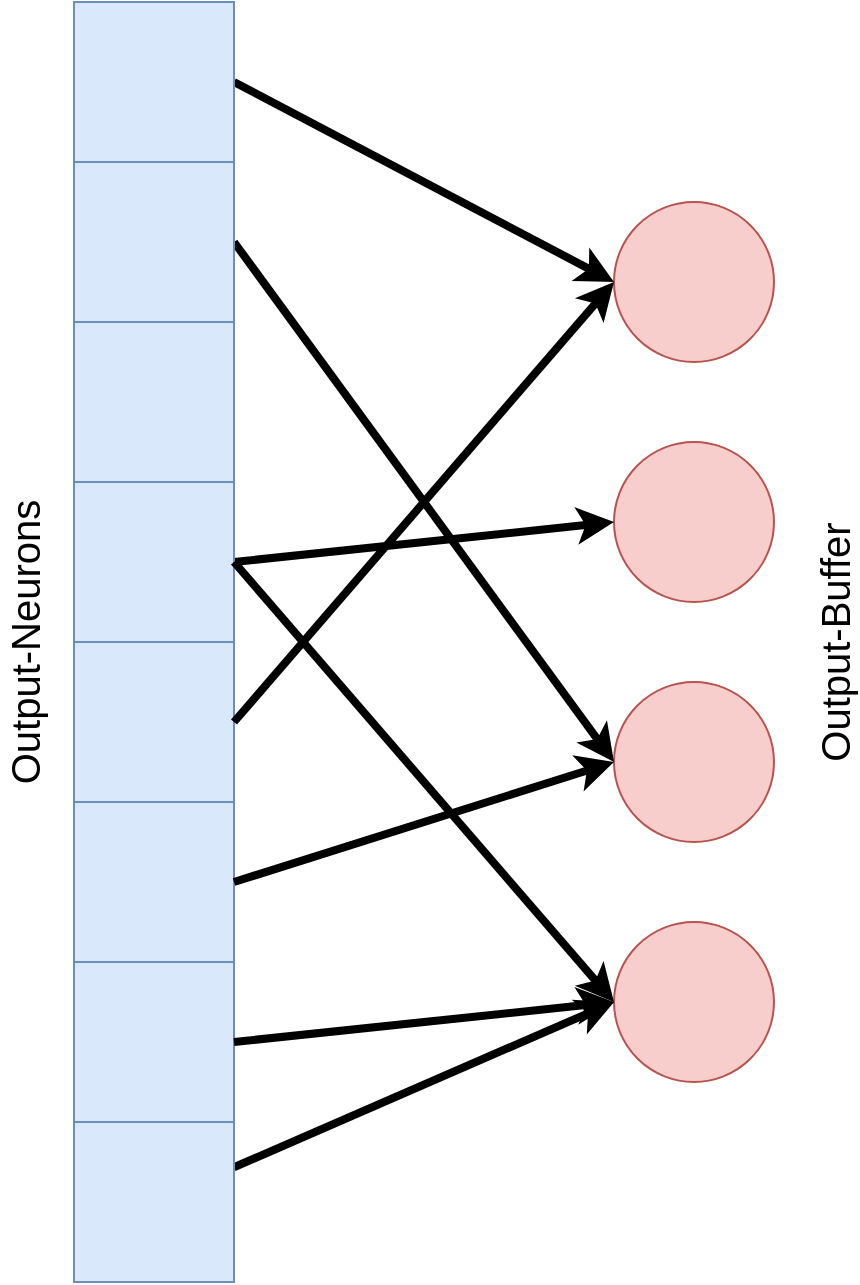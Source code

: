 <mxfile version="14.5.1" type="device"><diagram id="OQZuqcp_8239pFmZ13Y8" name="Seite-1"><mxGraphModel dx="2204" dy="1854" grid="1" gridSize="10" guides="1" tooltips="1" connect="1" arrows="1" fold="1" page="1" pageScale="1" pageWidth="827" pageHeight="1169" math="0" shadow="0"><root><mxCell id="0"/><mxCell id="1" parent="0"/><mxCell id="2UOvDye4_De3YVCHm_nH-61" value="" style="ellipse;whiteSpace=wrap;html=1;aspect=fixed;fillColor=#f8cecc;strokeColor=#b85450;" parent="1" vertex="1"><mxGeometry x="470" y="160" width="80" height="80" as="geometry"/></mxCell><mxCell id="2UOvDye4_De3YVCHm_nH-62" value="" style="ellipse;whiteSpace=wrap;html=1;aspect=fixed;fillColor=#f8cecc;strokeColor=#b85450;" parent="1" vertex="1"><mxGeometry x="470" y="280" width="80" height="80" as="geometry"/></mxCell><mxCell id="2UOvDye4_De3YVCHm_nH-63" value="" style="ellipse;whiteSpace=wrap;html=1;aspect=fixed;fillColor=#f8cecc;strokeColor=#b85450;" parent="1" vertex="1"><mxGeometry x="470" y="400" width="80" height="80" as="geometry"/></mxCell><mxCell id="2UOvDye4_De3YVCHm_nH-64" value="" style="ellipse;whiteSpace=wrap;html=1;aspect=fixed;fillColor=#f8cecc;strokeColor=#b85450;" parent="1" vertex="1"><mxGeometry x="470" y="520" width="80" height="80" as="geometry"/></mxCell><mxCell id="2UOvDye4_De3YVCHm_nH-71" style="edgeStyle=none;rounded=0;orthogonalLoop=1;jettySize=auto;html=1;entryX=0;entryY=0.5;entryDx=0;entryDy=0;strokeWidth=4;exitX=1;exitY=0.5;exitDx=0;exitDy=0;" parent="1" source="fKbfN9r9fR_j6WEhygo9-1" target="2UOvDye4_De3YVCHm_nH-61" edge="1"><mxGeometry relative="1" as="geometry"/></mxCell><mxCell id="2UOvDye4_De3YVCHm_nH-66" value="" style="rounded=0;whiteSpace=wrap;html=1;fillColor=#dae8fc;strokeColor=#6c8ebf;" parent="1" vertex="1"><mxGeometry x="200" y="380" width="80" height="80" as="geometry"/></mxCell><mxCell id="2UOvDye4_De3YVCHm_nH-70" style="rounded=0;orthogonalLoop=1;jettySize=auto;html=1;entryX=0;entryY=0.5;entryDx=0;entryDy=0;strokeWidth=4;exitX=1;exitY=0.5;exitDx=0;exitDy=0;" parent="1" source="fKbfN9r9fR_j6WEhygo9-4" target="2UOvDye4_De3YVCHm_nH-62" edge="1"><mxGeometry relative="1" as="geometry"/></mxCell><mxCell id="2UOvDye4_De3YVCHm_nH-67" value="" style="rounded=0;whiteSpace=wrap;html=1;fillColor=#dae8fc;strokeColor=#6c8ebf;" parent="1" vertex="1"><mxGeometry x="200" y="460" width="80" height="80" as="geometry"/></mxCell><mxCell id="2UOvDye4_De3YVCHm_nH-72" style="edgeStyle=none;rounded=0;orthogonalLoop=1;jettySize=auto;html=1;entryX=0;entryY=0.5;entryDx=0;entryDy=0;strokeWidth=4;exitX=1;exitY=0.5;exitDx=0;exitDy=0;" parent="1" source="fKbfN9r9fR_j6WEhygo9-2" target="2UOvDye4_De3YVCHm_nH-63" edge="1"><mxGeometry relative="1" as="geometry"/></mxCell><mxCell id="2UOvDye4_De3YVCHm_nH-68" value="" style="rounded=0;whiteSpace=wrap;html=1;fillColor=#dae8fc;strokeColor=#6c8ebf;" parent="1" vertex="1"><mxGeometry x="200" y="540" width="80" height="80" as="geometry"/></mxCell><mxCell id="2UOvDye4_De3YVCHm_nH-73" style="edgeStyle=none;rounded=0;orthogonalLoop=1;jettySize=auto;html=1;strokeWidth=4;entryX=0;entryY=0.5;entryDx=0;entryDy=0;" parent="1" source="2UOvDye4_De3YVCHm_nH-69" target="2UOvDye4_De3YVCHm_nH-64" edge="1"><mxGeometry relative="1" as="geometry"/></mxCell><mxCell id="2UOvDye4_De3YVCHm_nH-69" value="" style="rounded=0;whiteSpace=wrap;html=1;fillColor=#dae8fc;strokeColor=#6c8ebf;" parent="1" vertex="1"><mxGeometry x="200" y="620" width="80" height="80" as="geometry"/></mxCell><mxCell id="2UOvDye4_De3YVCHm_nH-74" value="Output-Neurons" style="text;html=1;strokeColor=none;fillColor=none;align=center;verticalAlign=middle;whiteSpace=wrap;rounded=0;rotation=-90;strokeWidth=2;fontSize=20;" parent="1" vertex="1"><mxGeometry x="75" y="370" width="200" height="20" as="geometry"/></mxCell><mxCell id="2UOvDye4_De3YVCHm_nH-75" value="Output-Buffer" style="text;html=1;strokeColor=none;fillColor=none;align=center;verticalAlign=middle;whiteSpace=wrap;rounded=0;rotation=-90;strokeWidth=2;fontSize=20;" parent="1" vertex="1"><mxGeometry x="480" y="370" width="200" height="20" as="geometry"/></mxCell><mxCell id="fKbfN9r9fR_j6WEhygo9-1" value="" style="rounded=0;whiteSpace=wrap;html=1;fillColor=#dae8fc;strokeColor=#6c8ebf;" vertex="1" parent="1"><mxGeometry x="200" y="60" width="80" height="80" as="geometry"/></mxCell><mxCell id="fKbfN9r9fR_j6WEhygo9-2" value="" style="rounded=0;whiteSpace=wrap;html=1;fillColor=#dae8fc;strokeColor=#6c8ebf;" vertex="1" parent="1"><mxGeometry x="200" y="140" width="80" height="80" as="geometry"/></mxCell><mxCell id="fKbfN9r9fR_j6WEhygo9-3" value="" style="rounded=0;whiteSpace=wrap;html=1;fillColor=#dae8fc;strokeColor=#6c8ebf;" vertex="1" parent="1"><mxGeometry x="200" y="220" width="80" height="80" as="geometry"/></mxCell><mxCell id="fKbfN9r9fR_j6WEhygo9-4" value="" style="rounded=0;whiteSpace=wrap;html=1;fillColor=#dae8fc;strokeColor=#6c8ebf;" vertex="1" parent="1"><mxGeometry x="200" y="300" width="80" height="80" as="geometry"/></mxCell><mxCell id="fKbfN9r9fR_j6WEhygo9-5" style="edgeStyle=none;rounded=0;orthogonalLoop=1;jettySize=auto;html=1;strokeWidth=4;exitX=1;exitY=0.5;exitDx=0;exitDy=0;entryX=0;entryY=0.5;entryDx=0;entryDy=0;" edge="1" parent="1" source="2UOvDye4_De3YVCHm_nH-68" target="2UOvDye4_De3YVCHm_nH-64"><mxGeometry relative="1" as="geometry"><mxPoint x="290" y="655.185" as="sourcePoint"/><mxPoint x="482.49" y="583.893" as="targetPoint"/></mxGeometry></mxCell><mxCell id="fKbfN9r9fR_j6WEhygo9-6" style="rounded=0;orthogonalLoop=1;jettySize=auto;html=1;strokeWidth=4;exitX=1;exitY=0.5;exitDx=0;exitDy=0;entryX=0;entryY=0.5;entryDx=0;entryDy=0;" edge="1" parent="1" source="fKbfN9r9fR_j6WEhygo9-4" target="2UOvDye4_De3YVCHm_nH-64"><mxGeometry relative="1" as="geometry"><mxPoint x="290" y="350" as="sourcePoint"/><mxPoint x="480" y="330" as="targetPoint"/></mxGeometry></mxCell><mxCell id="fKbfN9r9fR_j6WEhygo9-7" style="edgeStyle=none;rounded=0;orthogonalLoop=1;jettySize=auto;html=1;entryX=0;entryY=0.5;entryDx=0;entryDy=0;strokeWidth=4;exitX=1;exitY=0.5;exitDx=0;exitDy=0;" edge="1" parent="1" source="2UOvDye4_De3YVCHm_nH-67" target="2UOvDye4_De3YVCHm_nH-63"><mxGeometry relative="1" as="geometry"><mxPoint x="290" y="190" as="sourcePoint"/><mxPoint x="480.0" y="450" as="targetPoint"/></mxGeometry></mxCell><mxCell id="fKbfN9r9fR_j6WEhygo9-8" style="rounded=0;orthogonalLoop=1;jettySize=auto;html=1;strokeWidth=4;exitX=1;exitY=0.5;exitDx=0;exitDy=0;entryX=0;entryY=0.5;entryDx=0;entryDy=0;" edge="1" parent="1" source="2UOvDye4_De3YVCHm_nH-66" target="2UOvDye4_De3YVCHm_nH-61"><mxGeometry relative="1" as="geometry"><mxPoint x="290" y="350" as="sourcePoint"/><mxPoint x="480.0" y="570" as="targetPoint"/></mxGeometry></mxCell></root></mxGraphModel></diagram></mxfile>